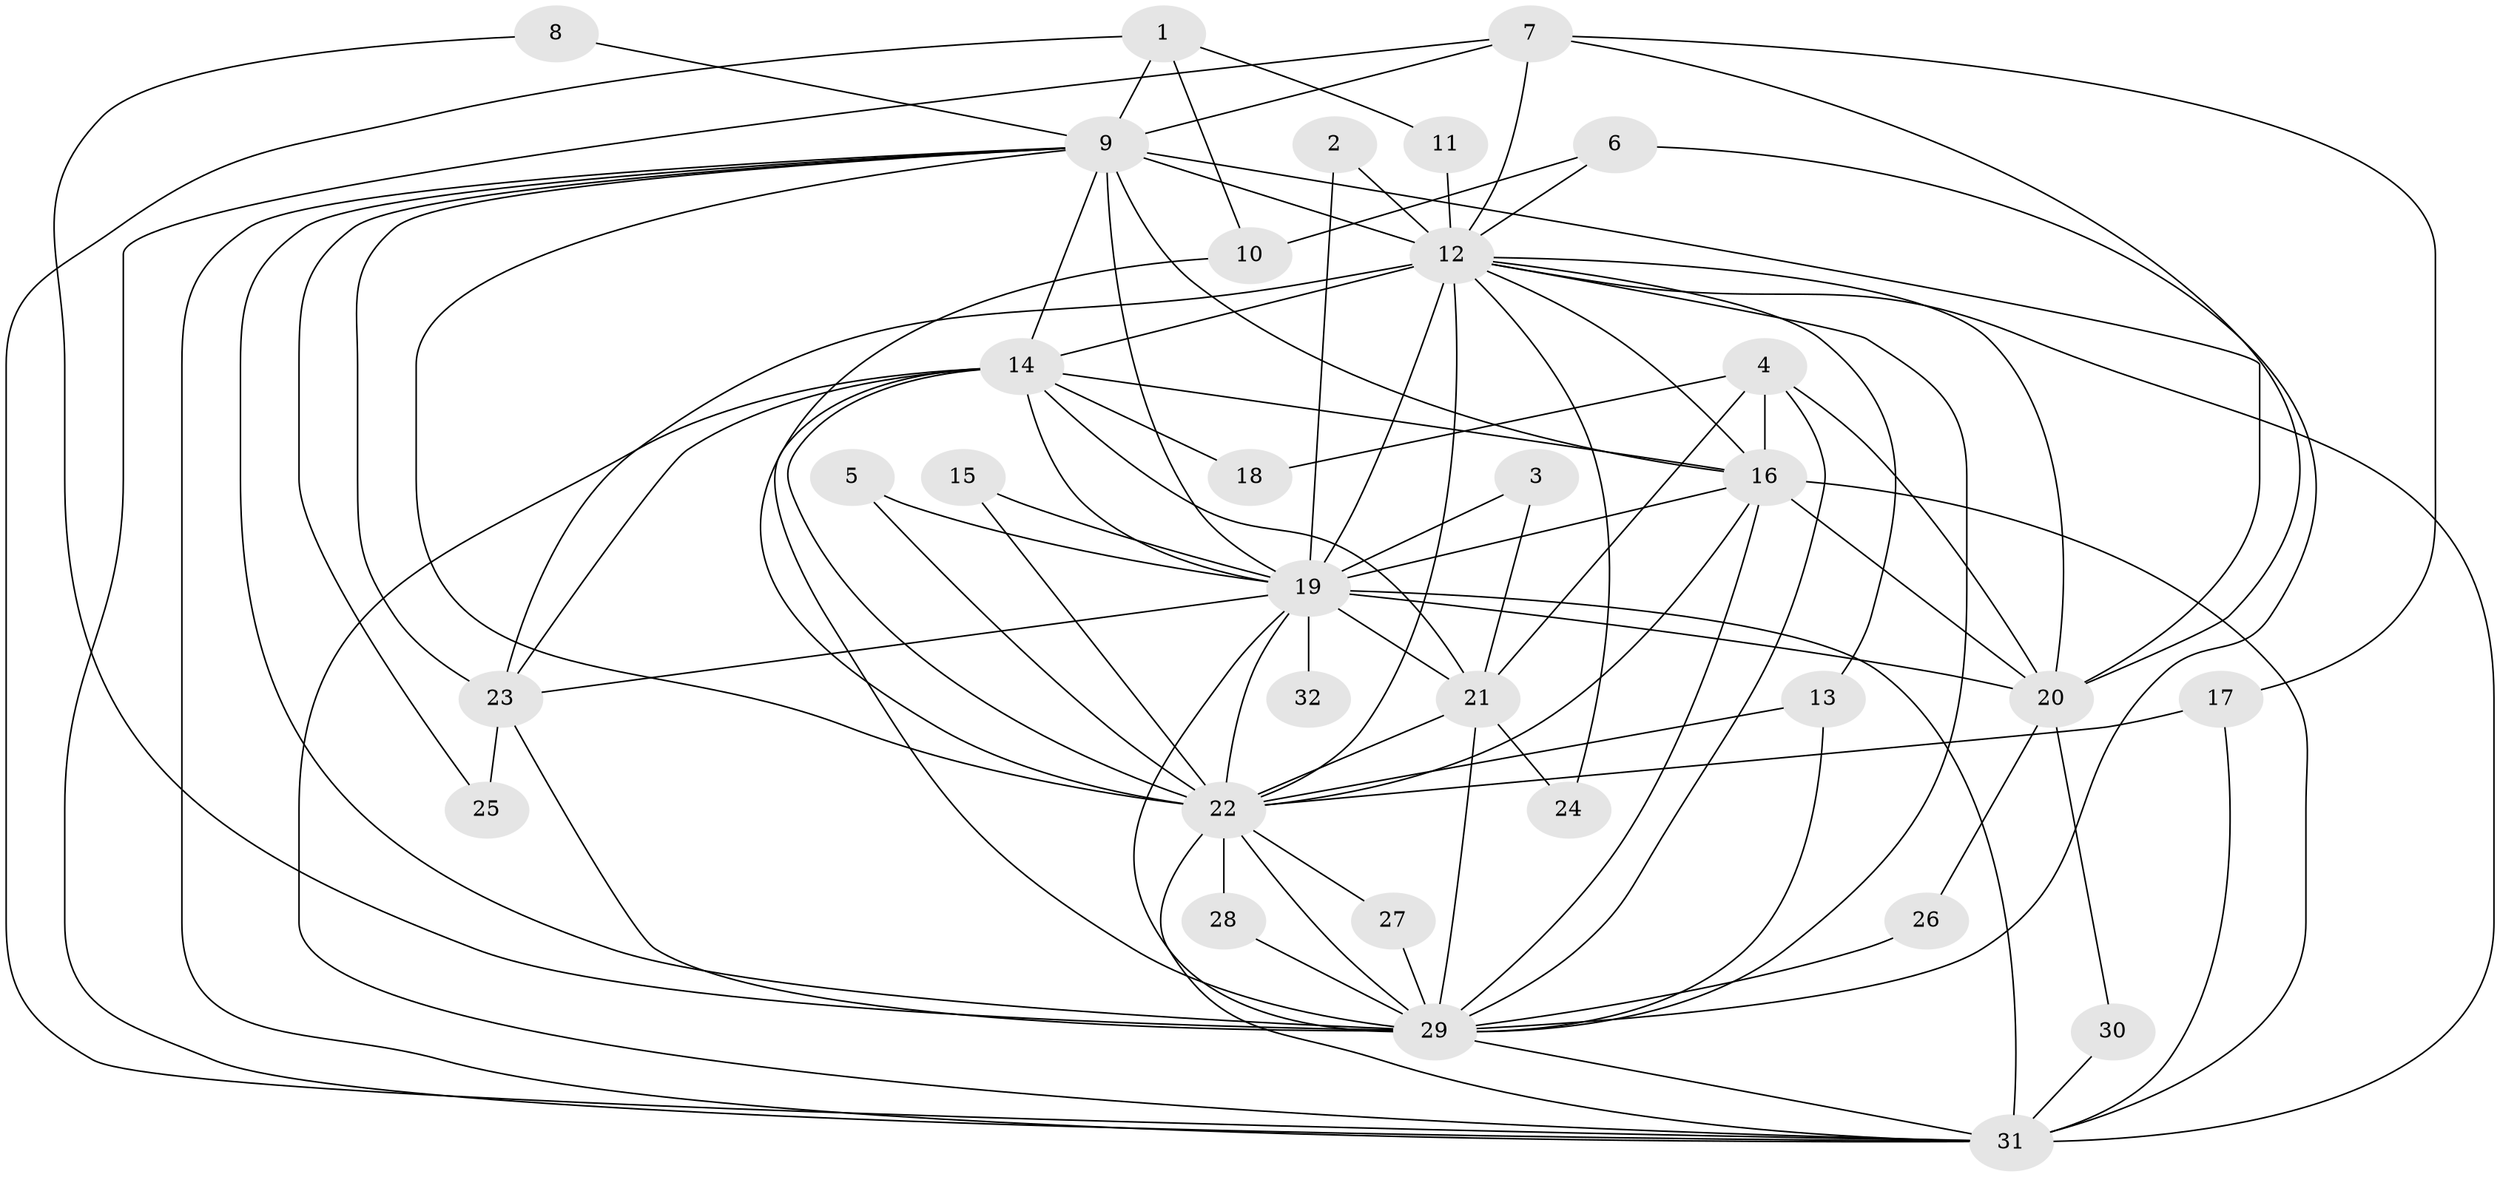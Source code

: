 // original degree distribution, {16: 0.015625, 14: 0.0625, 20: 0.015625, 15: 0.03125, 19: 0.015625, 18: 0.015625, 5: 0.109375, 3: 0.125, 4: 0.046875, 2: 0.546875, 6: 0.015625}
// Generated by graph-tools (version 1.1) at 2025/49/03/09/25 03:49:43]
// undirected, 32 vertices, 89 edges
graph export_dot {
graph [start="1"]
  node [color=gray90,style=filled];
  1;
  2;
  3;
  4;
  5;
  6;
  7;
  8;
  9;
  10;
  11;
  12;
  13;
  14;
  15;
  16;
  17;
  18;
  19;
  20;
  21;
  22;
  23;
  24;
  25;
  26;
  27;
  28;
  29;
  30;
  31;
  32;
  1 -- 9 [weight=1.0];
  1 -- 10 [weight=1.0];
  1 -- 11 [weight=1.0];
  1 -- 31 [weight=1.0];
  2 -- 12 [weight=1.0];
  2 -- 19 [weight=1.0];
  3 -- 19 [weight=1.0];
  3 -- 21 [weight=1.0];
  4 -- 16 [weight=1.0];
  4 -- 18 [weight=1.0];
  4 -- 20 [weight=1.0];
  4 -- 21 [weight=1.0];
  4 -- 29 [weight=1.0];
  5 -- 19 [weight=2.0];
  5 -- 22 [weight=1.0];
  6 -- 10 [weight=1.0];
  6 -- 12 [weight=1.0];
  6 -- 29 [weight=1.0];
  7 -- 9 [weight=1.0];
  7 -- 12 [weight=1.0];
  7 -- 17 [weight=1.0];
  7 -- 20 [weight=1.0];
  7 -- 31 [weight=1.0];
  8 -- 9 [weight=1.0];
  8 -- 29 [weight=1.0];
  9 -- 12 [weight=2.0];
  9 -- 14 [weight=1.0];
  9 -- 16 [weight=1.0];
  9 -- 19 [weight=2.0];
  9 -- 20 [weight=1.0];
  9 -- 22 [weight=1.0];
  9 -- 23 [weight=1.0];
  9 -- 25 [weight=1.0];
  9 -- 29 [weight=1.0];
  9 -- 31 [weight=1.0];
  10 -- 22 [weight=1.0];
  11 -- 12 [weight=2.0];
  12 -- 13 [weight=1.0];
  12 -- 14 [weight=2.0];
  12 -- 16 [weight=2.0];
  12 -- 19 [weight=4.0];
  12 -- 20 [weight=1.0];
  12 -- 22 [weight=2.0];
  12 -- 23 [weight=1.0];
  12 -- 24 [weight=1.0];
  12 -- 29 [weight=3.0];
  12 -- 31 [weight=3.0];
  13 -- 22 [weight=1.0];
  13 -- 29 [weight=1.0];
  14 -- 16 [weight=2.0];
  14 -- 18 [weight=1.0];
  14 -- 19 [weight=2.0];
  14 -- 21 [weight=1.0];
  14 -- 22 [weight=2.0];
  14 -- 23 [weight=1.0];
  14 -- 29 [weight=1.0];
  14 -- 31 [weight=1.0];
  15 -- 19 [weight=1.0];
  15 -- 22 [weight=1.0];
  16 -- 19 [weight=2.0];
  16 -- 20 [weight=1.0];
  16 -- 22 [weight=1.0];
  16 -- 29 [weight=1.0];
  16 -- 31 [weight=1.0];
  17 -- 22 [weight=1.0];
  17 -- 31 [weight=1.0];
  19 -- 20 [weight=1.0];
  19 -- 21 [weight=1.0];
  19 -- 22 [weight=3.0];
  19 -- 23 [weight=1.0];
  19 -- 29 [weight=2.0];
  19 -- 31 [weight=3.0];
  19 -- 32 [weight=1.0];
  20 -- 26 [weight=1.0];
  20 -- 30 [weight=1.0];
  21 -- 22 [weight=1.0];
  21 -- 24 [weight=1.0];
  21 -- 29 [weight=1.0];
  22 -- 27 [weight=1.0];
  22 -- 28 [weight=1.0];
  22 -- 29 [weight=3.0];
  22 -- 31 [weight=1.0];
  23 -- 25 [weight=1.0];
  23 -- 29 [weight=1.0];
  26 -- 29 [weight=1.0];
  27 -- 29 [weight=1.0];
  28 -- 29 [weight=1.0];
  29 -- 31 [weight=2.0];
  30 -- 31 [weight=1.0];
}
